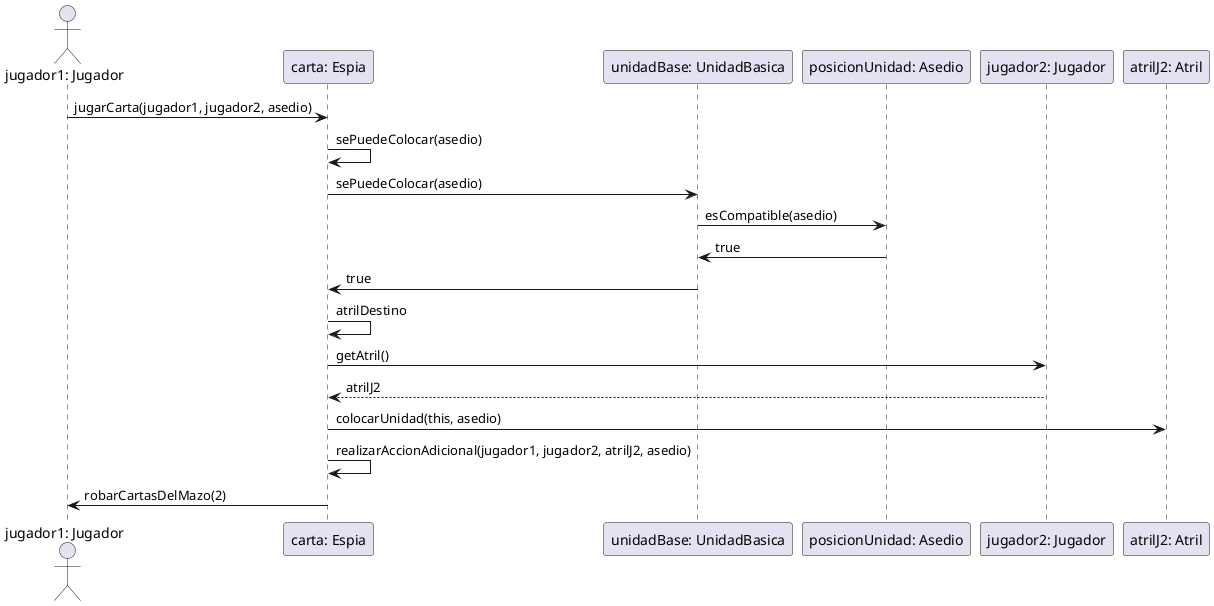 @startuml
actor "jugador1: Jugador" as j1
participant "carta: Espia" as espia
participant "unidadBase: UnidadBasica" as base
participant "posicionUnidad: Asedio" as pos
participant "jugador2: Jugador" as j2
participant "atrilJ2: Atril" as atril

j1 -> espia: jugarCarta(jugador1, jugador2, asedio)
espia -> espia: sePuedeColocar(asedio)
espia -> base: sePuedeColocar(asedio)
base -> pos: esCompatible(asedio)
pos -> base: true
base -> espia: true

espia -> espia: atrilDestino
espia -> j2: getAtril()
j2 --> espia: atrilJ2
espia -> atril: colocarUnidad(this, asedio)

espia -> espia: realizarAccionAdicional(jugador1, jugador2, atrilJ2, asedio)
espia -> j1: robarCartasDelMazo(2)
@enduml
